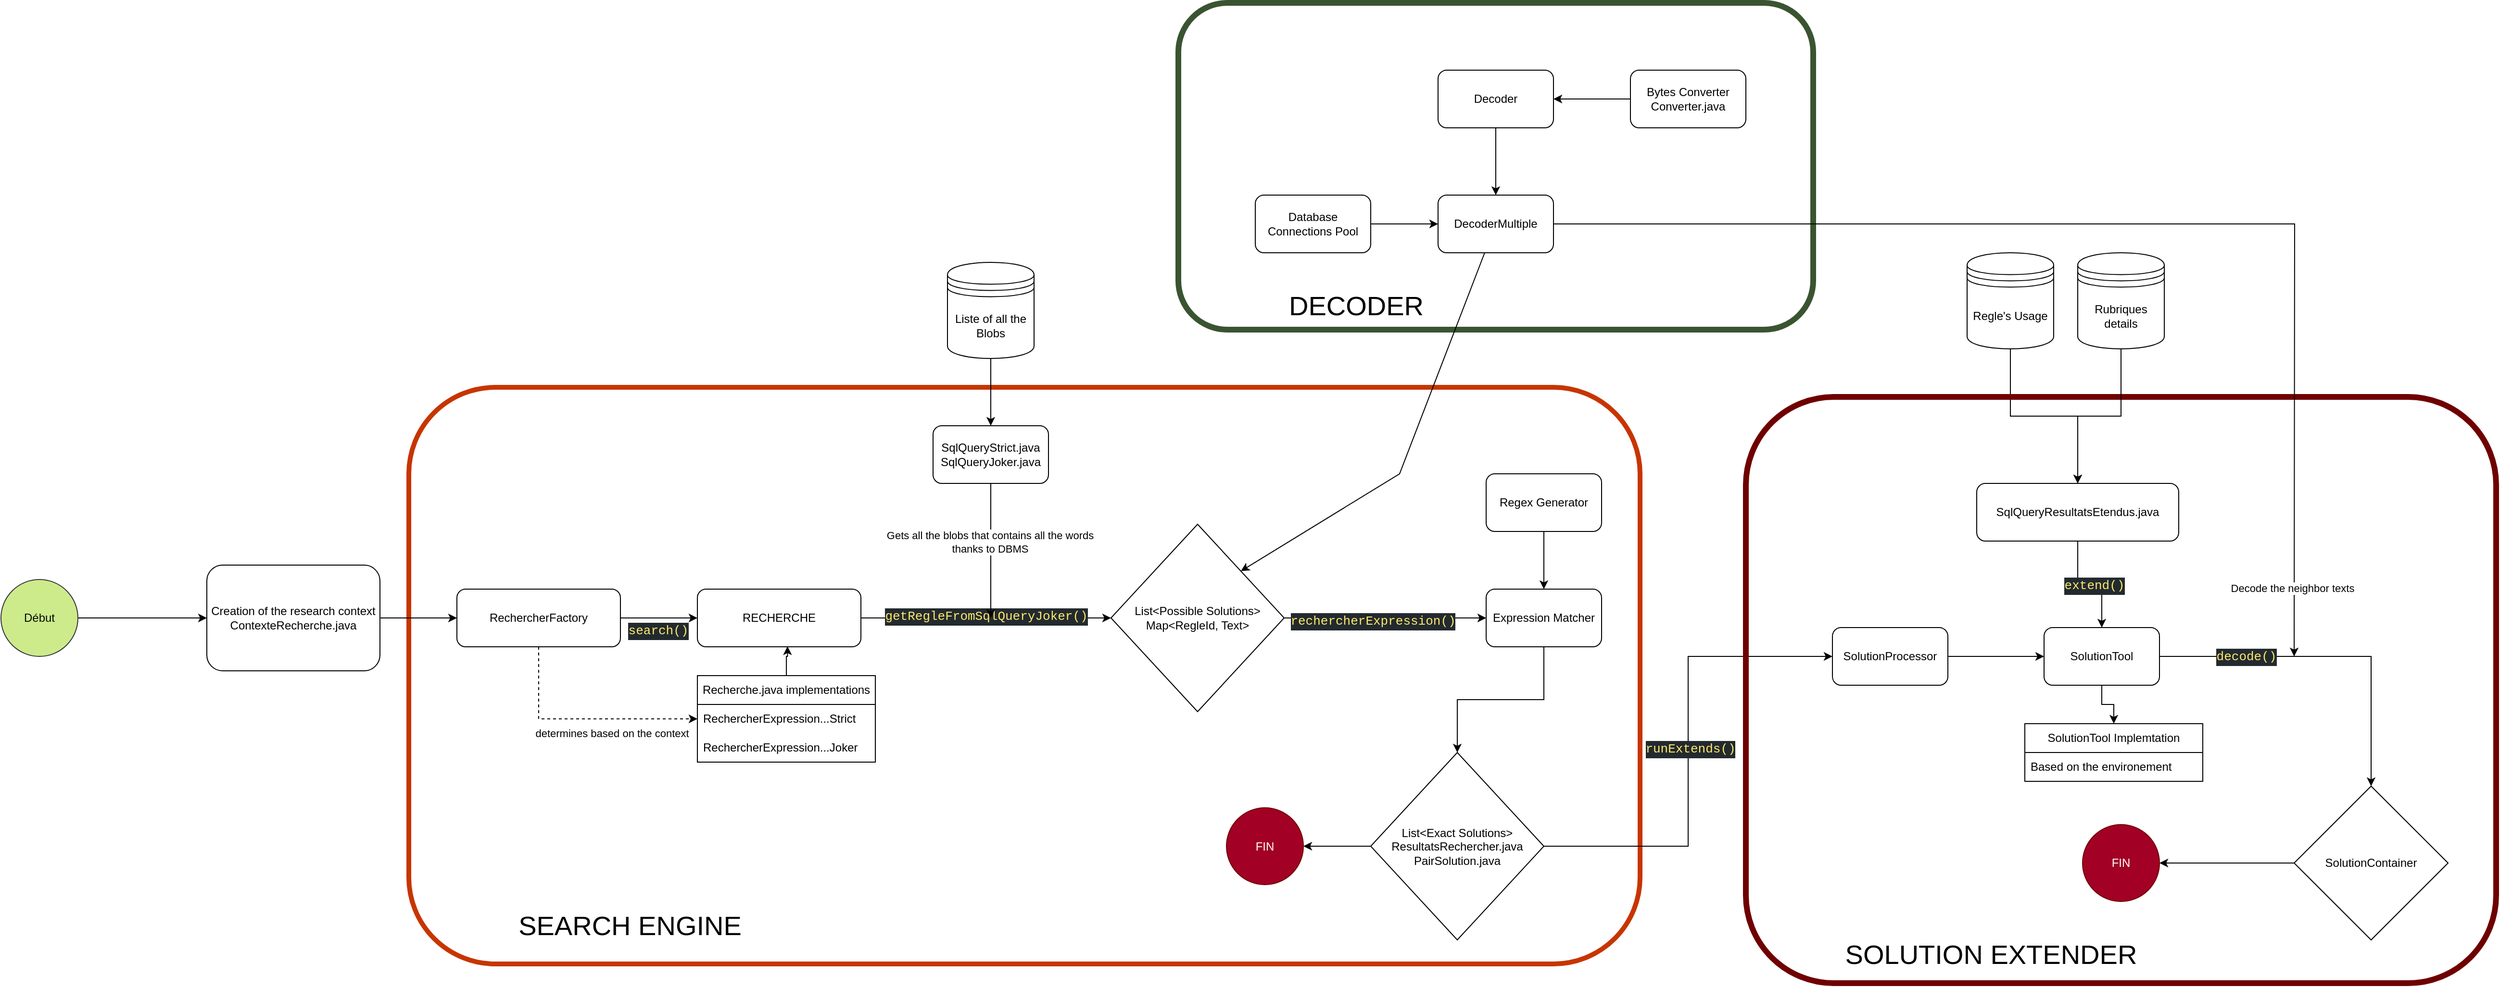 <mxfile version="24.2.5" type="device">
  <diagram name="Page-1" id="yQnq92OoVRFd8ZbAOTAp">
    <mxGraphModel dx="3417" dy="2684" grid="1" gridSize="10" guides="1" tooltips="1" connect="1" arrows="1" fold="1" page="1" pageScale="1" pageWidth="827" pageHeight="1169" math="0" shadow="0">
      <root>
        <mxCell id="0" />
        <mxCell id="1" parent="0" />
        <mxCell id="ysAVt2BfScrVBr1sPLy7-63" value="" style="rounded=1;whiteSpace=wrap;html=1;fillColor=none;fontColor=#ffffff;strokeColor=#3A5431;strokeWidth=6;" vertex="1" parent="1">
          <mxGeometry x="810" y="-350" width="660" height="340" as="geometry" />
        </mxCell>
        <mxCell id="ysAVt2BfScrVBr1sPLy7-2" value="" style="rounded=1;whiteSpace=wrap;html=1;fillColor=none;fontColor=#000000;strokeColor=#C73500;strokeWidth=5;" vertex="1" parent="1">
          <mxGeometry x="10" y="50" width="1280" height="600" as="geometry" />
        </mxCell>
        <mxCell id="ysAVt2BfScrVBr1sPLy7-3" value="&lt;font style=&quot;font-size: 28px;&quot;&gt;SEARCH ENGINE&lt;/font&gt;" style="text;html=1;align=center;verticalAlign=middle;whiteSpace=wrap;rounded=0;" vertex="1" parent="1">
          <mxGeometry x="100" y="595" width="280" height="30" as="geometry" />
        </mxCell>
        <mxCell id="ysAVt2BfScrVBr1sPLy7-84" style="edgeStyle=orthogonalEdgeStyle;rounded=0;orthogonalLoop=1;jettySize=auto;html=1;entryX=0;entryY=0.5;entryDx=0;entryDy=0;" edge="1" parent="1" source="ysAVt2BfScrVBr1sPLy7-4" target="ysAVt2BfScrVBr1sPLy7-5">
          <mxGeometry relative="1" as="geometry" />
        </mxCell>
        <mxCell id="ysAVt2BfScrVBr1sPLy7-4" value="&lt;div&gt;Creation of the research context&lt;/div&gt;&lt;div&gt;ContexteRecherche.java&lt;/div&gt;" style="rounded=1;whiteSpace=wrap;html=1;fillColor=none;" vertex="1" parent="1">
          <mxGeometry x="-200" y="235" width="180" height="110" as="geometry" />
        </mxCell>
        <mxCell id="ysAVt2BfScrVBr1sPLy7-7" value="" style="edgeStyle=orthogonalEdgeStyle;rounded=0;orthogonalLoop=1;jettySize=auto;html=1;" edge="1" parent="1" source="ysAVt2BfScrVBr1sPLy7-5" target="ysAVt2BfScrVBr1sPLy7-6">
          <mxGeometry relative="1" as="geometry" />
        </mxCell>
        <mxCell id="ysAVt2BfScrVBr1sPLy7-21" value="&lt;div style=&quot;color: rgb(147, 157, 165); background-color: rgb(35, 42, 47); font-family: &amp;quot;JetBrains Mono&amp;quot;, Consolas, &amp;quot;Courier New&amp;quot;, monospace; font-size: 13px; line-height: 18px; white-space-collapse: preserve;&quot;&gt;&lt;span style=&quot;color: #ffea6b;&quot;&gt;search()&lt;/span&gt;&lt;/div&gt;" style="edgeLabel;html=1;align=center;verticalAlign=middle;resizable=0;points=[];" vertex="1" connectable="0" parent="ysAVt2BfScrVBr1sPLy7-7">
          <mxGeometry x="-0.087" relative="1" as="geometry">
            <mxPoint x="2" y="13" as="offset" />
          </mxGeometry>
        </mxCell>
        <mxCell id="ysAVt2BfScrVBr1sPLy7-15" style="edgeStyle=orthogonalEdgeStyle;rounded=0;orthogonalLoop=1;jettySize=auto;html=1;entryX=0;entryY=0.5;entryDx=0;entryDy=0;dashed=1;" edge="1" parent="1" source="ysAVt2BfScrVBr1sPLy7-5" target="ysAVt2BfScrVBr1sPLy7-11">
          <mxGeometry relative="1" as="geometry" />
        </mxCell>
        <mxCell id="ysAVt2BfScrVBr1sPLy7-16" value="determines based on the context" style="edgeLabel;html=1;align=center;verticalAlign=middle;resizable=0;points=[];" vertex="1" connectable="0" parent="ysAVt2BfScrVBr1sPLy7-15">
          <mxGeometry x="0.149" y="1" relative="1" as="geometry">
            <mxPoint x="13" y="16" as="offset" />
          </mxGeometry>
        </mxCell>
        <mxCell id="ysAVt2BfScrVBr1sPLy7-5" value="RechercherFactory" style="rounded=1;whiteSpace=wrap;html=1;" vertex="1" parent="1">
          <mxGeometry x="60" y="260" width="170" height="60" as="geometry" />
        </mxCell>
        <mxCell id="ysAVt2BfScrVBr1sPLy7-19" style="edgeStyle=orthogonalEdgeStyle;rounded=0;orthogonalLoop=1;jettySize=auto;html=1;" edge="1" parent="1" source="ysAVt2BfScrVBr1sPLy7-6">
          <mxGeometry relative="1" as="geometry">
            <mxPoint x="740" y="290" as="targetPoint" />
          </mxGeometry>
        </mxCell>
        <mxCell id="ysAVt2BfScrVBr1sPLy7-20" value="&lt;div style=&quot;color: rgb(147, 157, 165); background-color: rgb(35, 42, 47); font-family: &amp;quot;JetBrains Mono&amp;quot;, Consolas, &amp;quot;Courier New&amp;quot;, monospace; font-size: 13px; line-height: 18px; white-space-collapse: preserve;&quot;&gt;&lt;span style=&quot;color: #ffea6b;&quot;&gt;getRegleFromSqlQueryJoker()&lt;/span&gt;&lt;/div&gt;" style="edgeLabel;html=1;align=center;verticalAlign=middle;resizable=0;points=[];" vertex="1" connectable="0" parent="ysAVt2BfScrVBr1sPLy7-19">
          <mxGeometry x="-0.006" y="2" relative="1" as="geometry">
            <mxPoint as="offset" />
          </mxGeometry>
        </mxCell>
        <mxCell id="ysAVt2BfScrVBr1sPLy7-6" value="RECHERCHE" style="rounded=1;whiteSpace=wrap;html=1;" vertex="1" parent="1">
          <mxGeometry x="310" y="260" width="170" height="60" as="geometry" />
        </mxCell>
        <mxCell id="ysAVt2BfScrVBr1sPLy7-10" value="Recherche.java implementations" style="swimlane;fontStyle=0;childLayout=stackLayout;horizontal=1;startSize=30;horizontalStack=0;resizeParent=1;resizeParentMax=0;resizeLast=0;collapsible=1;marginBottom=0;whiteSpace=wrap;html=1;" vertex="1" parent="1">
          <mxGeometry x="310" y="350" width="185" height="90" as="geometry">
            <mxRectangle x="325" y="330" width="210" height="30" as="alternateBounds" />
          </mxGeometry>
        </mxCell>
        <mxCell id="ysAVt2BfScrVBr1sPLy7-11" value="RechercherExpression...Strict" style="text;strokeColor=none;fillColor=none;align=left;verticalAlign=middle;spacingLeft=4;spacingRight=4;overflow=hidden;points=[[0,0.5],[1,0.5]];portConstraint=eastwest;rotatable=0;whiteSpace=wrap;html=1;" vertex="1" parent="ysAVt2BfScrVBr1sPLy7-10">
          <mxGeometry y="30" width="185" height="30" as="geometry" />
        </mxCell>
        <mxCell id="ysAVt2BfScrVBr1sPLy7-12" value="RechercherExpression...Joker" style="text;strokeColor=none;fillColor=none;align=left;verticalAlign=middle;spacingLeft=4;spacingRight=4;overflow=hidden;points=[[0,0.5],[1,0.5]];portConstraint=eastwest;rotatable=0;whiteSpace=wrap;html=1;" vertex="1" parent="ysAVt2BfScrVBr1sPLy7-10">
          <mxGeometry y="60" width="185" height="30" as="geometry" />
        </mxCell>
        <mxCell id="ysAVt2BfScrVBr1sPLy7-14" style="edgeStyle=orthogonalEdgeStyle;rounded=0;orthogonalLoop=1;jettySize=auto;html=1;entryX=0.551;entryY=0.992;entryDx=0;entryDy=0;entryPerimeter=0;" edge="1" parent="1" source="ysAVt2BfScrVBr1sPLy7-10" target="ysAVt2BfScrVBr1sPLy7-6">
          <mxGeometry relative="1" as="geometry" />
        </mxCell>
        <mxCell id="ysAVt2BfScrVBr1sPLy7-59" style="edgeStyle=orthogonalEdgeStyle;rounded=0;orthogonalLoop=1;jettySize=auto;html=1;" edge="1" parent="1" source="ysAVt2BfScrVBr1sPLy7-17" target="ysAVt2BfScrVBr1sPLy7-58">
          <mxGeometry relative="1" as="geometry" />
        </mxCell>
        <mxCell id="ysAVt2BfScrVBr1sPLy7-17" value="Regle&#39;s Usage" style="shape=datastore;whiteSpace=wrap;html=1;" vertex="1" parent="1">
          <mxGeometry x="1630" y="-90" width="90" height="100" as="geometry" />
        </mxCell>
        <mxCell id="ysAVt2BfScrVBr1sPLy7-26" style="edgeStyle=orthogonalEdgeStyle;rounded=0;orthogonalLoop=1;jettySize=auto;html=1;" edge="1" parent="1" source="ysAVt2BfScrVBr1sPLy7-24" target="ysAVt2BfScrVBr1sPLy7-25">
          <mxGeometry relative="1" as="geometry" />
        </mxCell>
        <mxCell id="ysAVt2BfScrVBr1sPLy7-27" value="&lt;div style=&quot;color: rgb(147, 157, 165); background-color: rgb(35, 42, 47); font-family: &amp;quot;JetBrains Mono&amp;quot;, Consolas, &amp;quot;Courier New&amp;quot;, monospace; font-size: 13px; line-height: 18px; white-space-collapse: preserve;&quot;&gt;&lt;span style=&quot;color: #ffea6b;&quot;&gt;rechercherExpression()&lt;/span&gt;&lt;/div&gt;" style="edgeLabel;html=1;align=center;verticalAlign=middle;resizable=0;points=[];" vertex="1" connectable="0" parent="ysAVt2BfScrVBr1sPLy7-26">
          <mxGeometry x="-0.129" y="-3" relative="1" as="geometry">
            <mxPoint as="offset" />
          </mxGeometry>
        </mxCell>
        <mxCell id="ysAVt2BfScrVBr1sPLy7-24" value="List&amp;lt;Possible Solutions&amp;gt;&lt;br&gt;Map&amp;lt;RegleId, Text&amp;gt;" style="rhombus;whiteSpace=wrap;html=1;" vertex="1" parent="1">
          <mxGeometry x="740" y="192.5" width="180" height="195" as="geometry" />
        </mxCell>
        <mxCell id="ysAVt2BfScrVBr1sPLy7-35" style="edgeStyle=orthogonalEdgeStyle;rounded=0;orthogonalLoop=1;jettySize=auto;html=1;entryX=0.5;entryY=0;entryDx=0;entryDy=0;" edge="1" parent="1" source="ysAVt2BfScrVBr1sPLy7-25" target="ysAVt2BfScrVBr1sPLy7-34">
          <mxGeometry relative="1" as="geometry" />
        </mxCell>
        <mxCell id="ysAVt2BfScrVBr1sPLy7-25" value="Expression Matcher" style="rounded=1;whiteSpace=wrap;html=1;" vertex="1" parent="1">
          <mxGeometry x="1130" y="260" width="120" height="60" as="geometry" />
        </mxCell>
        <mxCell id="ysAVt2BfScrVBr1sPLy7-29" style="edgeStyle=orthogonalEdgeStyle;rounded=0;orthogonalLoop=1;jettySize=auto;html=1;" edge="1" parent="1" source="ysAVt2BfScrVBr1sPLy7-28">
          <mxGeometry relative="1" as="geometry">
            <mxPoint x="615" y="290" as="targetPoint" />
          </mxGeometry>
        </mxCell>
        <mxCell id="ysAVt2BfScrVBr1sPLy7-31" value="Gets all the blobs that contains all the words&lt;br&gt;thanks to DBMS" style="edgeLabel;html=1;align=center;verticalAlign=middle;resizable=0;points=[];" vertex="1" connectable="0" parent="ysAVt2BfScrVBr1sPLy7-29">
          <mxGeometry x="-0.142" y="-1" relative="1" as="geometry">
            <mxPoint as="offset" />
          </mxGeometry>
        </mxCell>
        <mxCell id="ysAVt2BfScrVBr1sPLy7-28" value="SqlQueryStrict.java&lt;br&gt;SqlQueryJoker.java" style="rounded=1;whiteSpace=wrap;html=1;" vertex="1" parent="1">
          <mxGeometry x="555" y="90" width="120" height="60" as="geometry" />
        </mxCell>
        <mxCell id="ysAVt2BfScrVBr1sPLy7-33" style="edgeStyle=orthogonalEdgeStyle;rounded=0;orthogonalLoop=1;jettySize=auto;html=1;" edge="1" parent="1" source="ysAVt2BfScrVBr1sPLy7-32" target="ysAVt2BfScrVBr1sPLy7-25">
          <mxGeometry relative="1" as="geometry" />
        </mxCell>
        <mxCell id="ysAVt2BfScrVBr1sPLy7-32" value="Regex Generator" style="rounded=1;whiteSpace=wrap;html=1;" vertex="1" parent="1">
          <mxGeometry x="1130" y="140" width="120" height="60" as="geometry" />
        </mxCell>
        <mxCell id="ysAVt2BfScrVBr1sPLy7-40" style="edgeStyle=orthogonalEdgeStyle;rounded=0;orthogonalLoop=1;jettySize=auto;html=1;entryX=1;entryY=0.5;entryDx=0;entryDy=0;" edge="1" parent="1" source="ysAVt2BfScrVBr1sPLy7-34" target="ysAVt2BfScrVBr1sPLy7-39">
          <mxGeometry relative="1" as="geometry" />
        </mxCell>
        <mxCell id="ysAVt2BfScrVBr1sPLy7-44" style="edgeStyle=orthogonalEdgeStyle;rounded=0;orthogonalLoop=1;jettySize=auto;html=1;entryX=0;entryY=0.5;entryDx=0;entryDy=0;" edge="1" parent="1" source="ysAVt2BfScrVBr1sPLy7-34" target="ysAVt2BfScrVBr1sPLy7-43">
          <mxGeometry relative="1" as="geometry" />
        </mxCell>
        <mxCell id="ysAVt2BfScrVBr1sPLy7-48" value="&lt;div style=&quot;color: rgb(147, 157, 165); background-color: rgb(35, 42, 47); font-family: &amp;quot;JetBrains Mono&amp;quot;, Consolas, &amp;quot;Courier New&amp;quot;, monospace; font-size: 13px; line-height: 18px; white-space-collapse: preserve;&quot;&gt;&lt;span style=&quot;color: #ffea6b;&quot;&gt;runExtends()&lt;/span&gt;&lt;/div&gt;" style="edgeLabel;html=1;align=center;verticalAlign=middle;resizable=0;points=[];" vertex="1" connectable="0" parent="ysAVt2BfScrVBr1sPLy7-44">
          <mxGeometry x="0.018" y="-2" relative="1" as="geometry">
            <mxPoint y="1" as="offset" />
          </mxGeometry>
        </mxCell>
        <mxCell id="ysAVt2BfScrVBr1sPLy7-34" value="List&amp;lt;Exact Solutions&amp;gt;&lt;br&gt;ResultatsRechercher.java&lt;br&gt;PairSolution.java" style="rhombus;whiteSpace=wrap;html=1;" vertex="1" parent="1">
          <mxGeometry x="1010" y="430" width="180" height="195" as="geometry" />
        </mxCell>
        <mxCell id="ysAVt2BfScrVBr1sPLy7-85" style="edgeStyle=orthogonalEdgeStyle;rounded=0;orthogonalLoop=1;jettySize=auto;html=1;entryX=0;entryY=0.5;entryDx=0;entryDy=0;" edge="1" parent="1" source="ysAVt2BfScrVBr1sPLy7-37" target="ysAVt2BfScrVBr1sPLy7-4">
          <mxGeometry relative="1" as="geometry" />
        </mxCell>
        <mxCell id="ysAVt2BfScrVBr1sPLy7-37" value="&lt;font color=&quot;#080808&quot;&gt;Début&lt;/font&gt;" style="ellipse;whiteSpace=wrap;html=1;aspect=fixed;fillColor=#cdeb8b;strokeColor=#36393d;" vertex="1" parent="1">
          <mxGeometry x="-414" y="250" width="80" height="80" as="geometry" />
        </mxCell>
        <mxCell id="ysAVt2BfScrVBr1sPLy7-39" value="FIN" style="ellipse;whiteSpace=wrap;html=1;fillColor=#a20025;fontColor=#ffffff;strokeColor=#6F0000;" vertex="1" parent="1">
          <mxGeometry x="860" y="487.5" width="80" height="80" as="geometry" />
        </mxCell>
        <mxCell id="ysAVt2BfScrVBr1sPLy7-41" value="" style="rounded=1;whiteSpace=wrap;html=1;fillColor=none;fontColor=#ffffff;strokeColor=#6F0000;strokeWidth=6;" vertex="1" parent="1">
          <mxGeometry x="1400" y="60" width="780" height="610" as="geometry" />
        </mxCell>
        <mxCell id="ysAVt2BfScrVBr1sPLy7-42" value="&lt;font style=&quot;font-size: 28px;&quot;&gt;DECODER&lt;/font&gt;" style="text;html=1;align=center;verticalAlign=middle;whiteSpace=wrap;rounded=0;" vertex="1" parent="1">
          <mxGeometry x="830" y="-50" width="330" height="30" as="geometry" />
        </mxCell>
        <mxCell id="ysAVt2BfScrVBr1sPLy7-47" style="edgeStyle=orthogonalEdgeStyle;rounded=0;orthogonalLoop=1;jettySize=auto;html=1;" edge="1" parent="1" source="ysAVt2BfScrVBr1sPLy7-43" target="ysAVt2BfScrVBr1sPLy7-46">
          <mxGeometry relative="1" as="geometry" />
        </mxCell>
        <mxCell id="ysAVt2BfScrVBr1sPLy7-43" value="SolutionProcessor" style="rounded=1;whiteSpace=wrap;html=1;" vertex="1" parent="1">
          <mxGeometry x="1490" y="300" width="120" height="60" as="geometry" />
        </mxCell>
        <mxCell id="ysAVt2BfScrVBr1sPLy7-75" style="edgeStyle=orthogonalEdgeStyle;rounded=0;orthogonalLoop=1;jettySize=auto;html=1;entryX=0.5;entryY=0;entryDx=0;entryDy=0;" edge="1" parent="1" source="ysAVt2BfScrVBr1sPLy7-46" target="ysAVt2BfScrVBr1sPLy7-49">
          <mxGeometry relative="1" as="geometry" />
        </mxCell>
        <mxCell id="ysAVt2BfScrVBr1sPLy7-76" value="&lt;div style=&quot;color: rgb(147, 157, 165); background-color: rgb(35, 42, 47); font-family: &amp;quot;JetBrains Mono&amp;quot;, Consolas, &amp;quot;Courier New&amp;quot;, monospace; font-size: 13px; line-height: 18px; white-space-collapse: preserve;&quot;&gt;&lt;span style=&quot;color: #ffea6b;&quot;&gt;decode()&lt;/span&gt;&lt;/div&gt;" style="edgeLabel;html=1;align=center;verticalAlign=middle;resizable=0;points=[];" vertex="1" connectable="0" parent="ysAVt2BfScrVBr1sPLy7-75">
          <mxGeometry x="-0.162" y="2" relative="1" as="geometry">
            <mxPoint x="-59" y="2" as="offset" />
          </mxGeometry>
        </mxCell>
        <mxCell id="ysAVt2BfScrVBr1sPLy7-82" style="edgeStyle=orthogonalEdgeStyle;rounded=0;orthogonalLoop=1;jettySize=auto;html=1;entryX=0.5;entryY=0;entryDx=0;entryDy=0;" edge="1" parent="1" source="ysAVt2BfScrVBr1sPLy7-46" target="ysAVt2BfScrVBr1sPLy7-79">
          <mxGeometry relative="1" as="geometry" />
        </mxCell>
        <mxCell id="ysAVt2BfScrVBr1sPLy7-46" value="SolutionTool" style="rounded=1;whiteSpace=wrap;html=1;" vertex="1" parent="1">
          <mxGeometry x="1710" y="300" width="120" height="60" as="geometry" />
        </mxCell>
        <mxCell id="ysAVt2BfScrVBr1sPLy7-74" style="edgeStyle=orthogonalEdgeStyle;rounded=0;orthogonalLoop=1;jettySize=auto;html=1;" edge="1" parent="1" source="ysAVt2BfScrVBr1sPLy7-49" target="ysAVt2BfScrVBr1sPLy7-51">
          <mxGeometry relative="1" as="geometry" />
        </mxCell>
        <mxCell id="ysAVt2BfScrVBr1sPLy7-49" value="SolutionContainer" style="rhombus;whiteSpace=wrap;html=1;" vertex="1" parent="1">
          <mxGeometry x="1970" y="465" width="160" height="160" as="geometry" />
        </mxCell>
        <mxCell id="ysAVt2BfScrVBr1sPLy7-51" value="FIN" style="ellipse;whiteSpace=wrap;html=1;fillColor=#a20025;fontColor=#ffffff;strokeColor=#6F0000;" vertex="1" parent="1">
          <mxGeometry x="1750" y="505" width="80" height="80" as="geometry" />
        </mxCell>
        <mxCell id="ysAVt2BfScrVBr1sPLy7-83" style="edgeStyle=orthogonalEdgeStyle;rounded=0;orthogonalLoop=1;jettySize=auto;html=1;entryX=0.5;entryY=0;entryDx=0;entryDy=0;" edge="1" parent="1" source="ysAVt2BfScrVBr1sPLy7-53" target="ysAVt2BfScrVBr1sPLy7-28">
          <mxGeometry relative="1" as="geometry" />
        </mxCell>
        <mxCell id="ysAVt2BfScrVBr1sPLy7-53" value="Liste of all the Blobs" style="shape=datastore;whiteSpace=wrap;html=1;" vertex="1" parent="1">
          <mxGeometry x="570" y="-80" width="90" height="100" as="geometry" />
        </mxCell>
        <mxCell id="ysAVt2BfScrVBr1sPLy7-60" style="edgeStyle=orthogonalEdgeStyle;rounded=0;orthogonalLoop=1;jettySize=auto;html=1;entryX=0.5;entryY=0;entryDx=0;entryDy=0;" edge="1" parent="1" source="ysAVt2BfScrVBr1sPLy7-54" target="ysAVt2BfScrVBr1sPLy7-58">
          <mxGeometry relative="1" as="geometry" />
        </mxCell>
        <mxCell id="ysAVt2BfScrVBr1sPLy7-54" value="Rubriques details" style="shape=datastore;whiteSpace=wrap;html=1;" vertex="1" parent="1">
          <mxGeometry x="1745" y="-90" width="90" height="100" as="geometry" />
        </mxCell>
        <mxCell id="ysAVt2BfScrVBr1sPLy7-61" style="edgeStyle=orthogonalEdgeStyle;rounded=0;orthogonalLoop=1;jettySize=auto;html=1;entryX=0.5;entryY=0;entryDx=0;entryDy=0;" edge="1" parent="1" source="ysAVt2BfScrVBr1sPLy7-58" target="ysAVt2BfScrVBr1sPLy7-46">
          <mxGeometry relative="1" as="geometry" />
        </mxCell>
        <mxCell id="ysAVt2BfScrVBr1sPLy7-62" value="&lt;div style=&quot;color: rgb(147, 157, 165); background-color: rgb(35, 42, 47); font-family: &amp;quot;JetBrains Mono&amp;quot;, Consolas, &amp;quot;Courier New&amp;quot;, monospace; font-size: 13px; line-height: 18px; white-space-collapse: preserve;&quot;&gt;&lt;span style=&quot;color: #ffea6b;&quot;&gt;extend()&lt;/span&gt;&lt;/div&gt;" style="edgeLabel;html=1;align=center;verticalAlign=middle;resizable=0;points=[];" vertex="1" connectable="0" parent="ysAVt2BfScrVBr1sPLy7-61">
          <mxGeometry x="0.07" y="-1" relative="1" as="geometry">
            <mxPoint as="offset" />
          </mxGeometry>
        </mxCell>
        <mxCell id="ysAVt2BfScrVBr1sPLy7-58" value="SqlQueryResultatsEtendus.java" style="rounded=1;whiteSpace=wrap;html=1;" vertex="1" parent="1">
          <mxGeometry x="1640" y="150" width="210" height="60" as="geometry" />
        </mxCell>
        <mxCell id="ysAVt2BfScrVBr1sPLy7-64" value="&lt;font style=&quot;font-size: 28px;&quot;&gt;SOLUTION EXTENDER&lt;/font&gt;" style="text;html=1;align=center;verticalAlign=middle;whiteSpace=wrap;rounded=0;" vertex="1" parent="1">
          <mxGeometry x="1490" y="625" width="330" height="30" as="geometry" />
        </mxCell>
        <mxCell id="ysAVt2BfScrVBr1sPLy7-71" style="edgeStyle=orthogonalEdgeStyle;rounded=0;orthogonalLoop=1;jettySize=auto;html=1;entryX=0.5;entryY=0;entryDx=0;entryDy=0;" edge="1" parent="1" source="ysAVt2BfScrVBr1sPLy7-65" target="ysAVt2BfScrVBr1sPLy7-68">
          <mxGeometry relative="1" as="geometry" />
        </mxCell>
        <mxCell id="ysAVt2BfScrVBr1sPLy7-65" value="Decoder" style="rounded=1;whiteSpace=wrap;html=1;" vertex="1" parent="1">
          <mxGeometry x="1080" y="-280" width="120" height="60" as="geometry" />
        </mxCell>
        <mxCell id="ysAVt2BfScrVBr1sPLy7-72" style="edgeStyle=orthogonalEdgeStyle;rounded=0;orthogonalLoop=1;jettySize=auto;html=1;entryX=1;entryY=0.5;entryDx=0;entryDy=0;" edge="1" parent="1" source="ysAVt2BfScrVBr1sPLy7-66" target="ysAVt2BfScrVBr1sPLy7-65">
          <mxGeometry relative="1" as="geometry" />
        </mxCell>
        <mxCell id="ysAVt2BfScrVBr1sPLy7-66" value="Bytes Converter&lt;div&gt;Converter.java&lt;/div&gt;" style="rounded=1;whiteSpace=wrap;html=1;" vertex="1" parent="1">
          <mxGeometry x="1280" y="-280" width="120" height="60" as="geometry" />
        </mxCell>
        <mxCell id="ysAVt2BfScrVBr1sPLy7-73" style="rounded=0;orthogonalLoop=1;jettySize=auto;html=1;entryX=1;entryY=0;entryDx=0;entryDy=0;" edge="1" parent="1" source="ysAVt2BfScrVBr1sPLy7-68" target="ysAVt2BfScrVBr1sPLy7-24">
          <mxGeometry relative="1" as="geometry">
            <Array as="points">
              <mxPoint x="1040" y="140" />
            </Array>
          </mxGeometry>
        </mxCell>
        <mxCell id="ysAVt2BfScrVBr1sPLy7-77" style="edgeStyle=orthogonalEdgeStyle;rounded=0;orthogonalLoop=1;jettySize=auto;html=1;" edge="1" parent="1" source="ysAVt2BfScrVBr1sPLy7-68">
          <mxGeometry relative="1" as="geometry">
            <mxPoint x="1970.0" y="330" as="targetPoint" />
          </mxGeometry>
        </mxCell>
        <mxCell id="ysAVt2BfScrVBr1sPLy7-78" value="Decode the neighbor texts" style="edgeLabel;html=1;align=center;verticalAlign=middle;resizable=0;points=[];" vertex="1" connectable="0" parent="ysAVt2BfScrVBr1sPLy7-77">
          <mxGeometry x="0.883" y="-2" relative="1" as="geometry">
            <mxPoint as="offset" />
          </mxGeometry>
        </mxCell>
        <mxCell id="ysAVt2BfScrVBr1sPLy7-68" value="DecoderMultiple" style="rounded=1;whiteSpace=wrap;html=1;" vertex="1" parent="1">
          <mxGeometry x="1080" y="-150" width="120" height="60" as="geometry" />
        </mxCell>
        <mxCell id="ysAVt2BfScrVBr1sPLy7-70" style="edgeStyle=orthogonalEdgeStyle;rounded=0;orthogonalLoop=1;jettySize=auto;html=1;entryX=0;entryY=0.5;entryDx=0;entryDy=0;" edge="1" parent="1" source="ysAVt2BfScrVBr1sPLy7-69" target="ysAVt2BfScrVBr1sPLy7-68">
          <mxGeometry relative="1" as="geometry" />
        </mxCell>
        <mxCell id="ysAVt2BfScrVBr1sPLy7-69" value="Database Connections Pool" style="rounded=1;whiteSpace=wrap;html=1;" vertex="1" parent="1">
          <mxGeometry x="890" y="-150" width="120" height="60" as="geometry" />
        </mxCell>
        <mxCell id="ysAVt2BfScrVBr1sPLy7-79" value="SolutionTool Implemtation" style="swimlane;fontStyle=0;childLayout=stackLayout;horizontal=1;startSize=30;horizontalStack=0;resizeParent=1;resizeParentMax=0;resizeLast=0;collapsible=1;marginBottom=0;whiteSpace=wrap;html=1;" vertex="1" parent="1">
          <mxGeometry x="1690" y="400" width="185" height="60" as="geometry">
            <mxRectangle x="325" y="330" width="210" height="30" as="alternateBounds" />
          </mxGeometry>
        </mxCell>
        <mxCell id="ysAVt2BfScrVBr1sPLy7-80" value="Based on the environement" style="text;strokeColor=none;fillColor=none;align=left;verticalAlign=middle;spacingLeft=4;spacingRight=4;overflow=hidden;points=[[0,0.5],[1,0.5]];portConstraint=eastwest;rotatable=0;whiteSpace=wrap;html=1;" vertex="1" parent="ysAVt2BfScrVBr1sPLy7-79">
          <mxGeometry y="30" width="185" height="30" as="geometry" />
        </mxCell>
      </root>
    </mxGraphModel>
  </diagram>
</mxfile>
